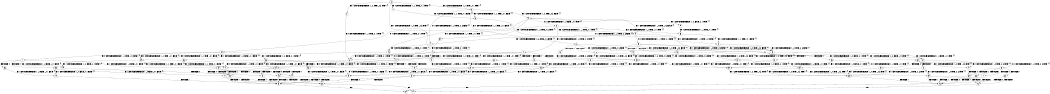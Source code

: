 digraph BCG {
size = "7, 10.5";
center = TRUE;
node [shape = circle];
0 [peripheries = 2];
0 -> 1 [label = "EX !0 !ATOMIC_EXCH_BRANCH (1, +1, TRUE, +0, 1, TRUE) !{}"];
0 -> 2 [label = "EX !1 !ATOMIC_EXCH_BRANCH (1, +0, TRUE, +0, 3, TRUE) !{}"];
0 -> 3 [label = "EX !0 !ATOMIC_EXCH_BRANCH (1, +1, TRUE, +0, 1, TRUE) !{}"];
0 -> 4 [label = "EX !1 !ATOMIC_EXCH_BRANCH (1, +0, TRUE, +0, 3, TRUE) !{}"];
1 -> 5 [label = "EX !0 !ATOMIC_EXCH_BRANCH (1, +1, TRUE, +0, 1, FALSE) !{}"];
2 -> 6 [label = "EX !0 !ATOMIC_EXCH_BRANCH (1, +1, TRUE, +0, 1, TRUE) !{}"];
3 -> 5 [label = "EX !0 !ATOMIC_EXCH_BRANCH (1, +1, TRUE, +0, 1, FALSE) !{}"];
3 -> 7 [label = "EX !1 !ATOMIC_EXCH_BRANCH (1, +0, TRUE, +0, 3, FALSE) !{}"];
3 -> 8 [label = "EX !0 !ATOMIC_EXCH_BRANCH (1, +1, TRUE, +0, 1, FALSE) !{}"];
3 -> 9 [label = "EX !1 !ATOMIC_EXCH_BRANCH (1, +0, TRUE, +0, 3, FALSE) !{}"];
4 -> 6 [label = "EX !0 !ATOMIC_EXCH_BRANCH (1, +1, TRUE, +0, 1, TRUE) !{}"];
4 -> 10 [label = "TERMINATE !1"];
4 -> 11 [label = "EX !0 !ATOMIC_EXCH_BRANCH (1, +1, TRUE, +0, 1, TRUE) !{}"];
4 -> 12 [label = "TERMINATE !1"];
5 -> 13 [label = "EX !1 !ATOMIC_EXCH_BRANCH (1, +0, TRUE, +0, 3, FALSE) !{}"];
6 -> 14 [label = "EX !0 !ATOMIC_EXCH_BRANCH (1, +1, TRUE, +0, 1, FALSE) !{}"];
7 -> 15 [label = "EX !0 !ATOMIC_EXCH_BRANCH (1, +1, TRUE, +0, 1, TRUE) !{}"];
8 -> 13 [label = "EX !1 !ATOMIC_EXCH_BRANCH (1, +0, TRUE, +0, 3, FALSE) !{}"];
8 -> 16 [label = "TERMINATE !0"];
8 -> 17 [label = "EX !1 !ATOMIC_EXCH_BRANCH (1, +0, TRUE, +0, 3, FALSE) !{}"];
8 -> 18 [label = "TERMINATE !0"];
9 -> 15 [label = "EX !0 !ATOMIC_EXCH_BRANCH (1, +1, TRUE, +0, 1, TRUE) !{}"];
9 -> 19 [label = "EX !1 !ATOMIC_EXCH_BRANCH (1, +0, FALSE, +0, 1, TRUE) !{}"];
9 -> 20 [label = "EX !0 !ATOMIC_EXCH_BRANCH (1, +1, TRUE, +0, 1, TRUE) !{}"];
9 -> 21 [label = "EX !1 !ATOMIC_EXCH_BRANCH (1, +0, FALSE, +0, 1, TRUE) !{}"];
10 -> 22 [label = "EX !0 !ATOMIC_EXCH_BRANCH (1, +1, TRUE, +0, 1, TRUE) !{}"];
11 -> 14 [label = "EX !0 !ATOMIC_EXCH_BRANCH (1, +1, TRUE, +0, 1, FALSE) !{}"];
11 -> 23 [label = "TERMINATE !1"];
11 -> 24 [label = "EX !0 !ATOMIC_EXCH_BRANCH (1, +1, TRUE, +0, 1, FALSE) !{}"];
11 -> 25 [label = "TERMINATE !1"];
12 -> 22 [label = "EX !0 !ATOMIC_EXCH_BRANCH (1, +1, TRUE, +0, 1, TRUE) !{}"];
12 -> 26 [label = "EX !0 !ATOMIC_EXCH_BRANCH (1, +1, TRUE, +0, 1, TRUE) !{}"];
13 -> 27 [label = "EX !1 !ATOMIC_EXCH_BRANCH (1, +0, FALSE, +0, 1, TRUE) !{}"];
14 -> 28 [label = "TERMINATE !0"];
15 -> 29 [label = "EX !0 !ATOMIC_EXCH_BRANCH (1, +1, TRUE, +0, 1, FALSE) !{}"];
16 -> 30 [label = "EX !1 !ATOMIC_EXCH_BRANCH (1, +0, TRUE, +0, 3, FALSE) !{}"];
17 -> 27 [label = "EX !1 !ATOMIC_EXCH_BRANCH (1, +0, FALSE, +0, 1, TRUE) !{}"];
17 -> 31 [label = "TERMINATE !0"];
17 -> 32 [label = "EX !1 !ATOMIC_EXCH_BRANCH (1, +0, FALSE, +0, 1, TRUE) !{}"];
17 -> 33 [label = "TERMINATE !0"];
18 -> 30 [label = "EX !1 !ATOMIC_EXCH_BRANCH (1, +0, TRUE, +0, 3, FALSE) !{}"];
18 -> 34 [label = "EX !1 !ATOMIC_EXCH_BRANCH (1, +0, TRUE, +0, 3, FALSE) !{}"];
19 -> 35 [label = "EX !0 !ATOMIC_EXCH_BRANCH (1, +1, TRUE, +0, 1, TRUE) !{}"];
20 -> 29 [label = "EX !0 !ATOMIC_EXCH_BRANCH (1, +1, TRUE, +0, 1, FALSE) !{}"];
20 -> 36 [label = "EX !1 !ATOMIC_EXCH_BRANCH (1, +0, FALSE, +0, 1, FALSE) !{}"];
20 -> 37 [label = "EX !0 !ATOMIC_EXCH_BRANCH (1, +1, TRUE, +0, 1, FALSE) !{}"];
20 -> 38 [label = "EX !1 !ATOMIC_EXCH_BRANCH (1, +0, FALSE, +0, 1, FALSE) !{}"];
21 -> 35 [label = "EX !0 !ATOMIC_EXCH_BRANCH (1, +1, TRUE, +0, 1, TRUE) !{}"];
21 -> 39 [label = "EX !1 !ATOMIC_EXCH_BRANCH (1, +0, TRUE, +0, 3, TRUE) !{}"];
21 -> 40 [label = "EX !0 !ATOMIC_EXCH_BRANCH (1, +1, TRUE, +0, 1, TRUE) !{}"];
21 -> 41 [label = "EX !1 !ATOMIC_EXCH_BRANCH (1, +0, TRUE, +0, 3, TRUE) !{}"];
22 -> 42 [label = "EX !0 !ATOMIC_EXCH_BRANCH (1, +1, TRUE, +0, 1, FALSE) !{}"];
23 -> 42 [label = "EX !0 !ATOMIC_EXCH_BRANCH (1, +1, TRUE, +0, 1, FALSE) !{}"];
24 -> 28 [label = "TERMINATE !0"];
24 -> 43 [label = "TERMINATE !1"];
24 -> 44 [label = "TERMINATE !0"];
24 -> 45 [label = "TERMINATE !1"];
25 -> 42 [label = "EX !0 !ATOMIC_EXCH_BRANCH (1, +1, TRUE, +0, 1, FALSE) !{}"];
25 -> 46 [label = "EX !0 !ATOMIC_EXCH_BRANCH (1, +1, TRUE, +0, 1, FALSE) !{}"];
26 -> 42 [label = "EX !0 !ATOMIC_EXCH_BRANCH (1, +1, TRUE, +0, 1, FALSE) !{}"];
26 -> 46 [label = "EX !0 !ATOMIC_EXCH_BRANCH (1, +1, TRUE, +0, 1, FALSE) !{}"];
27 -> 47 [label = "EX !1 !ATOMIC_EXCH_BRANCH (1, +0, TRUE, +0, 3, TRUE) !{}"];
28 -> 48 [label = "TERMINATE !1"];
29 -> 49 [label = "EX !1 !ATOMIC_EXCH_BRANCH (1, +0, FALSE, +0, 1, FALSE) !{}"];
30 -> 50 [label = "EX !1 !ATOMIC_EXCH_BRANCH (1, +0, FALSE, +0, 1, TRUE) !{}"];
31 -> 50 [label = "EX !1 !ATOMIC_EXCH_BRANCH (1, +0, FALSE, +0, 1, TRUE) !{}"];
32 -> 47 [label = "EX !1 !ATOMIC_EXCH_BRANCH (1, +0, TRUE, +0, 3, TRUE) !{}"];
32 -> 51 [label = "TERMINATE !0"];
32 -> 52 [label = "EX !1 !ATOMIC_EXCH_BRANCH (1, +0, TRUE, +0, 3, TRUE) !{}"];
32 -> 53 [label = "TERMINATE !0"];
33 -> 50 [label = "EX !1 !ATOMIC_EXCH_BRANCH (1, +0, FALSE, +0, 1, TRUE) !{}"];
33 -> 54 [label = "EX !1 !ATOMIC_EXCH_BRANCH (1, +0, FALSE, +0, 1, TRUE) !{}"];
34 -> 50 [label = "EX !1 !ATOMIC_EXCH_BRANCH (1, +0, FALSE, +0, 1, TRUE) !{}"];
34 -> 54 [label = "EX !1 !ATOMIC_EXCH_BRANCH (1, +0, FALSE, +0, 1, TRUE) !{}"];
35 -> 55 [label = "EX !0 !ATOMIC_EXCH_BRANCH (1, +1, TRUE, +0, 1, FALSE) !{}"];
36 -> 14 [label = "EX !0 !ATOMIC_EXCH_BRANCH (1, +1, TRUE, +0, 1, FALSE) !{}"];
37 -> 49 [label = "EX !1 !ATOMIC_EXCH_BRANCH (1, +0, FALSE, +0, 1, FALSE) !{}"];
37 -> 56 [label = "TERMINATE !0"];
37 -> 57 [label = "EX !1 !ATOMIC_EXCH_BRANCH (1, +0, FALSE, +0, 1, FALSE) !{}"];
37 -> 58 [label = "TERMINATE !0"];
38 -> 14 [label = "EX !0 !ATOMIC_EXCH_BRANCH (1, +1, TRUE, +0, 1, FALSE) !{}"];
38 -> 23 [label = "TERMINATE !1"];
38 -> 24 [label = "EX !0 !ATOMIC_EXCH_BRANCH (1, +1, TRUE, +0, 1, FALSE) !{}"];
38 -> 25 [label = "TERMINATE !1"];
39 -> 6 [label = "EX !0 !ATOMIC_EXCH_BRANCH (1, +1, TRUE, +0, 1, TRUE) !{}"];
40 -> 55 [label = "EX !0 !ATOMIC_EXCH_BRANCH (1, +1, TRUE, +0, 1, FALSE) !{}"];
40 -> 7 [label = "EX !1 !ATOMIC_EXCH_BRANCH (1, +0, TRUE, +0, 3, FALSE) !{}"];
40 -> 59 [label = "EX !0 !ATOMIC_EXCH_BRANCH (1, +1, TRUE, +0, 1, FALSE) !{}"];
40 -> 9 [label = "EX !1 !ATOMIC_EXCH_BRANCH (1, +0, TRUE, +0, 3, FALSE) !{}"];
41 -> 6 [label = "EX !0 !ATOMIC_EXCH_BRANCH (1, +1, TRUE, +0, 1, TRUE) !{}"];
41 -> 60 [label = "TERMINATE !1"];
41 -> 11 [label = "EX !0 !ATOMIC_EXCH_BRANCH (1, +1, TRUE, +0, 1, TRUE) !{}"];
41 -> 61 [label = "TERMINATE !1"];
42 -> 48 [label = "TERMINATE !0"];
43 -> 48 [label = "TERMINATE !0"];
44 -> 48 [label = "TERMINATE !1"];
44 -> 62 [label = "TERMINATE !1"];
45 -> 48 [label = "TERMINATE !0"];
45 -> 62 [label = "TERMINATE !0"];
46 -> 48 [label = "TERMINATE !0"];
46 -> 62 [label = "TERMINATE !0"];
47 -> 63 [label = "TERMINATE !0"];
48 -> 64 [label = "exit"];
49 -> 28 [label = "TERMINATE !0"];
50 -> 65 [label = "EX !1 !ATOMIC_EXCH_BRANCH (1, +0, TRUE, +0, 3, TRUE) !{}"];
51 -> 65 [label = "EX !1 !ATOMIC_EXCH_BRANCH (1, +0, TRUE, +0, 3, TRUE) !{}"];
52 -> 63 [label = "TERMINATE !0"];
52 -> 66 [label = "TERMINATE !1"];
52 -> 67 [label = "TERMINATE !0"];
52 -> 68 [label = "TERMINATE !1"];
53 -> 65 [label = "EX !1 !ATOMIC_EXCH_BRANCH (1, +0, TRUE, +0, 3, TRUE) !{}"];
53 -> 69 [label = "EX !1 !ATOMIC_EXCH_BRANCH (1, +0, TRUE, +0, 3, TRUE) !{}"];
54 -> 65 [label = "EX !1 !ATOMIC_EXCH_BRANCH (1, +0, TRUE, +0, 3, TRUE) !{}"];
54 -> 69 [label = "EX !1 !ATOMIC_EXCH_BRANCH (1, +0, TRUE, +0, 3, TRUE) !{}"];
55 -> 13 [label = "EX !1 !ATOMIC_EXCH_BRANCH (1, +0, TRUE, +0, 3, FALSE) !{}"];
56 -> 70 [label = "EX !1 !ATOMIC_EXCH_BRANCH (1, +0, FALSE, +0, 1, FALSE) !{}"];
57 -> 28 [label = "TERMINATE !0"];
57 -> 43 [label = "TERMINATE !1"];
57 -> 44 [label = "TERMINATE !0"];
57 -> 45 [label = "TERMINATE !1"];
58 -> 70 [label = "EX !1 !ATOMIC_EXCH_BRANCH (1, +0, FALSE, +0, 1, FALSE) !{}"];
58 -> 71 [label = "EX !1 !ATOMIC_EXCH_BRANCH (1, +0, FALSE, +0, 1, FALSE) !{}"];
59 -> 13 [label = "EX !1 !ATOMIC_EXCH_BRANCH (1, +0, TRUE, +0, 3, FALSE) !{}"];
59 -> 72 [label = "TERMINATE !0"];
59 -> 17 [label = "EX !1 !ATOMIC_EXCH_BRANCH (1, +0, TRUE, +0, 3, FALSE) !{}"];
59 -> 73 [label = "TERMINATE !0"];
60 -> 22 [label = "EX !0 !ATOMIC_EXCH_BRANCH (1, +1, TRUE, +0, 1, TRUE) !{}"];
61 -> 22 [label = "EX !0 !ATOMIC_EXCH_BRANCH (1, +1, TRUE, +0, 1, TRUE) !{}"];
61 -> 26 [label = "EX !0 !ATOMIC_EXCH_BRANCH (1, +1, TRUE, +0, 1, TRUE) !{}"];
62 -> 74 [label = "exit"];
63 -> 75 [label = "TERMINATE !1"];
65 -> 75 [label = "TERMINATE !1"];
66 -> 75 [label = "TERMINATE !0"];
67 -> 75 [label = "TERMINATE !1"];
67 -> 76 [label = "TERMINATE !1"];
68 -> 75 [label = "TERMINATE !0"];
68 -> 76 [label = "TERMINATE !0"];
69 -> 75 [label = "TERMINATE !1"];
69 -> 76 [label = "TERMINATE !1"];
70 -> 48 [label = "TERMINATE !1"];
71 -> 48 [label = "TERMINATE !1"];
71 -> 62 [label = "TERMINATE !1"];
72 -> 30 [label = "EX !1 !ATOMIC_EXCH_BRANCH (1, +0, TRUE, +0, 3, FALSE) !{}"];
73 -> 30 [label = "EX !1 !ATOMIC_EXCH_BRANCH (1, +0, TRUE, +0, 3, FALSE) !{}"];
73 -> 34 [label = "EX !1 !ATOMIC_EXCH_BRANCH (1, +0, TRUE, +0, 3, FALSE) !{}"];
75 -> 64 [label = "exit"];
76 -> 74 [label = "exit"];
}
